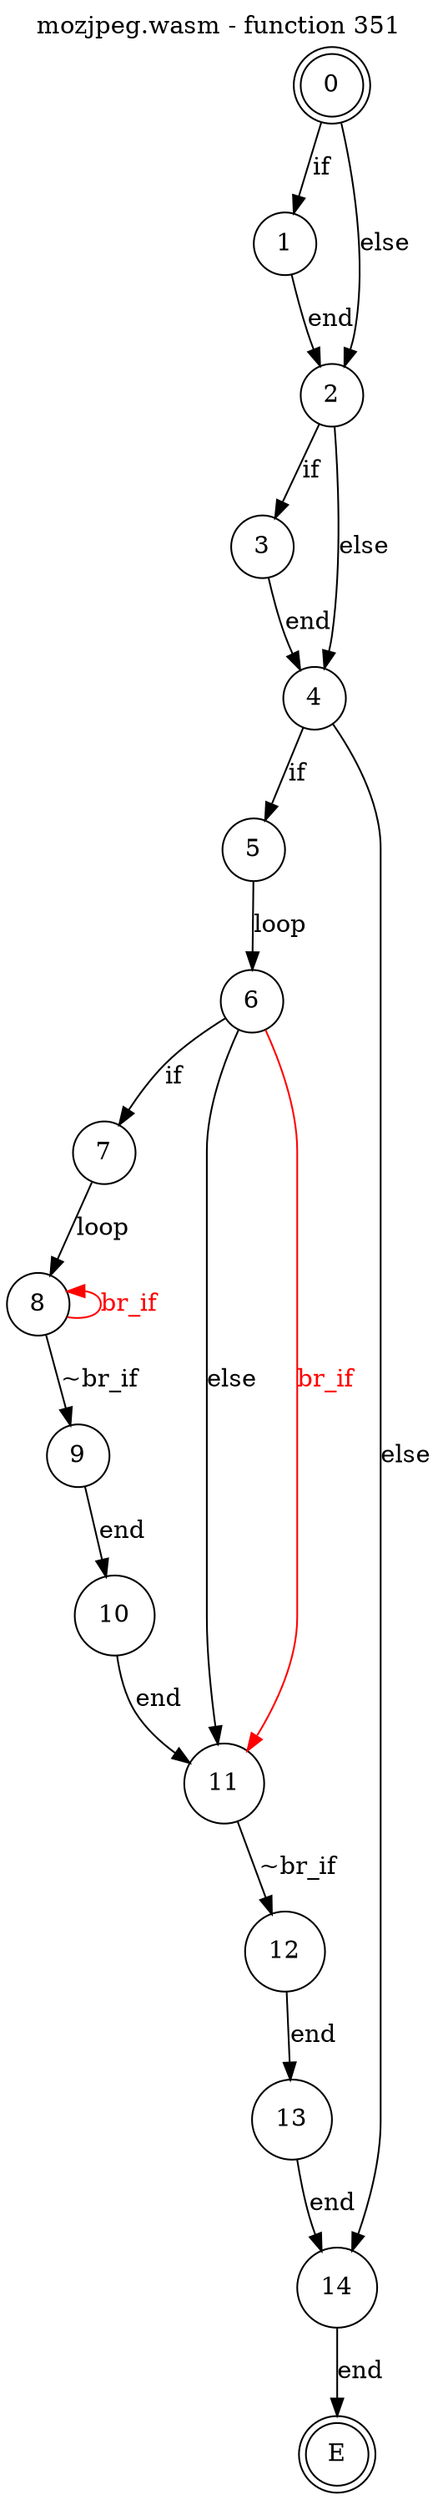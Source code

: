 digraph finite_state_machine {
    label = "mozjpeg.wasm - function 351"
    labelloc =  t
    labelfontsize = 16
    labelfontcolor = black
    labelfontname = "Helvetica"
    node [shape = doublecircle]; 0 E ;
    node [shape = circle];
    0 -> 1[label="if"];
    0 -> 2[label="else"];
    1 -> 2[label="end"];
    2 -> 3[label="if"];
    2 -> 4[label="else"];
    3 -> 4[label="end"];
    4 -> 5[label="if"];
    4 -> 14[label="else"];
    5 -> 6[label="loop"];
    6 -> 7[label="if"];
    6 -> 11[label="else"];
    7 -> 8[label="loop"];
    8 -> 9[label="~br_if"];
    8 -> 8[color="red" dir=back fontcolor="red" label="br_if"];
    9 -> 10[label="end"];
    10 -> 11[label="end"];
    11 -> 12[label="~br_if"];
    11 -> 6[color="red" dir=back fontcolor="red" label="br_if"];
    12 -> 13[label="end"];
    13 -> 14[label="end"];
    14 -> E[label="end"];
}
